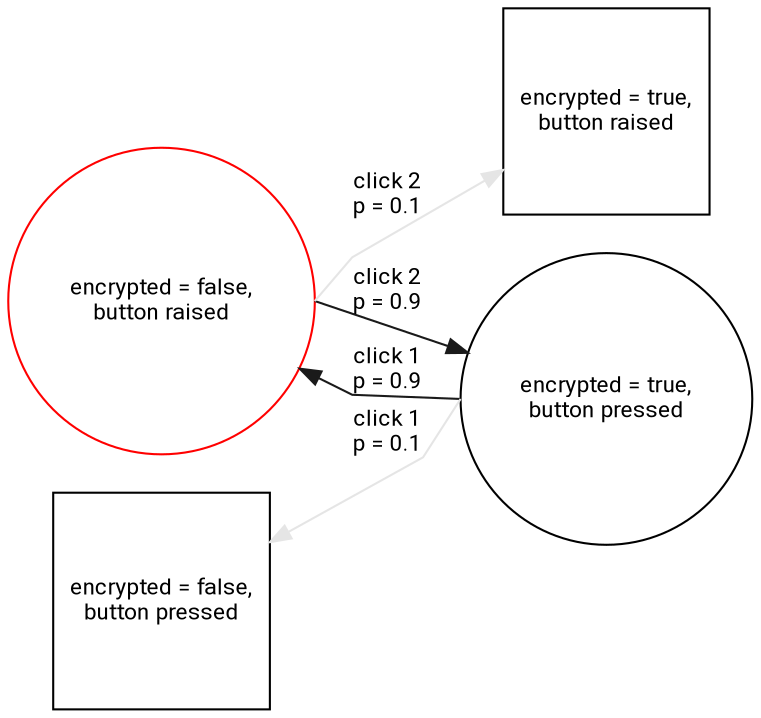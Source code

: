digraph "04-simple-boolean-with-reset" {
  splines = polyline;
  rankdir = LR;
  node [
    shape = circle
    fontname = "Roboto"
    fontsize = 11
  ];
  edge [
    fontname = "Roboto"
    fontsize = 11
  ];

  off [
    label = "encrypted = false,\nbutton raised"
    color = red
  ];
  on [
    label = "encrypted = true,\nbutton pressed"
  ];

  subgraph { rank = same; on_confused; off; };
  subgraph { rank = same; off_confused; on; };

  off_confused [
    label = "encrypted = true,\nbutton raised"
    shape = square
  ];
  on_confused [
    label = "encrypted = false,\nbutton pressed"
    shape = square
  ];

  off:e -> off_confused [
    label = "click 2\np = 0.1"
    color = grey90
    weight = 1
  ];
  off:e -> on [
    label = "click 2\np = 0.9"
    color = grey10
    weight = 9
  ];

  on:w -> on_confused [
    label = "click 1\np = 0.1"
    color = grey90
    weight = 1
  ];
  on:w -> off [
    label = "click 1\np = 0.9"
    color = grey10
    weight = 9
  ];
}
